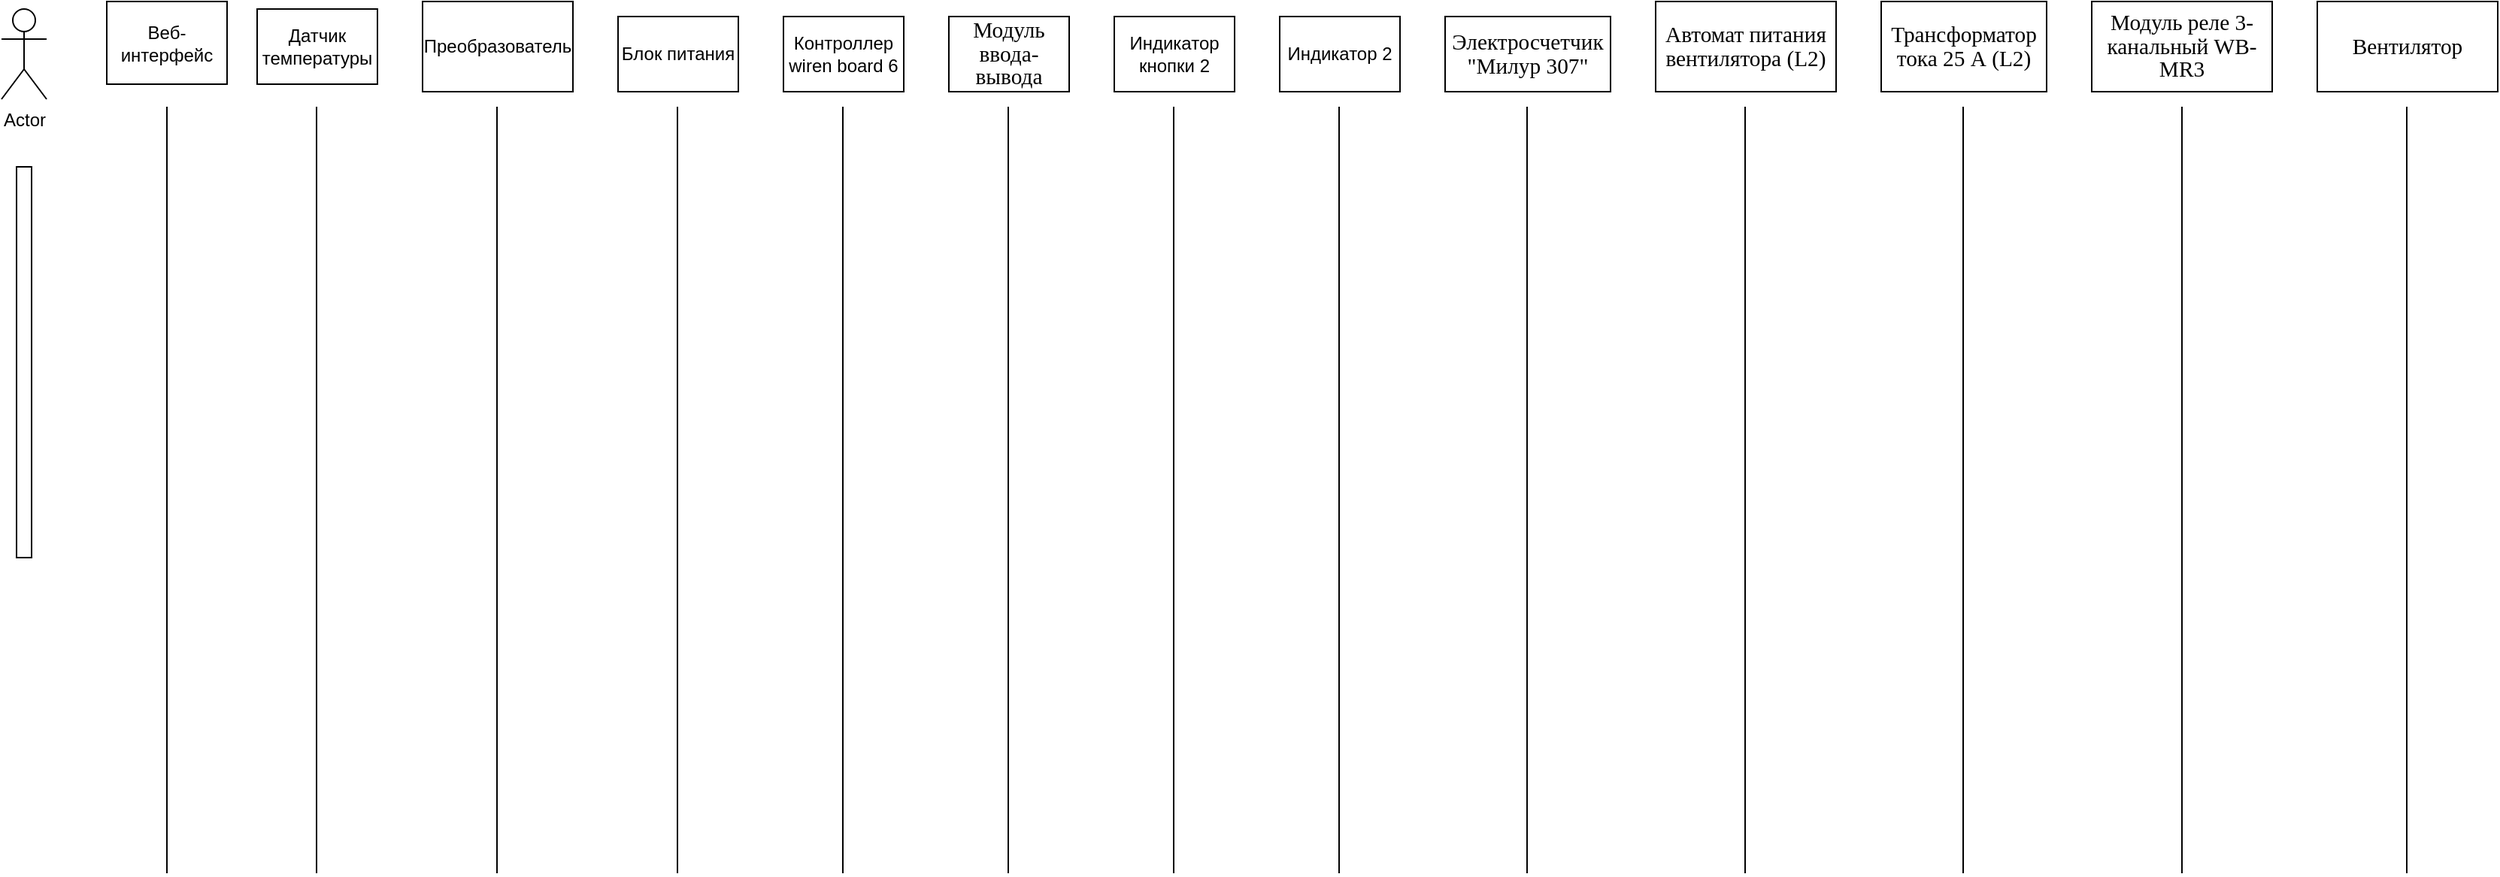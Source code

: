 <mxfile version="15.2.9" type="github">
  <diagram id="KK4vCECrZg8_5cVPXEZE" name="Page-1">
    <mxGraphModel dx="3076" dy="762" grid="1" gridSize="10" guides="1" tooltips="1" connect="1" arrows="1" fold="1" page="1" pageScale="1" pageWidth="1654" pageHeight="2336" math="0" shadow="0">
      <root>
        <mxCell id="0" />
        <mxCell id="1" parent="0" />
        <mxCell id="kdUZMOeOivJX-Wsksw9c-1" value="Actor" style="shape=umlActor;verticalLabelPosition=bottom;verticalAlign=top;html=1;outlineConnect=0;" vertex="1" parent="1">
          <mxGeometry x="-10" y="95" width="30" height="60" as="geometry" />
        </mxCell>
        <mxCell id="kdUZMOeOivJX-Wsksw9c-2" value="Датчик температуры" style="rounded=0;whiteSpace=wrap;html=1;" vertex="1" parent="1">
          <mxGeometry x="160" y="95" width="80" height="50" as="geometry" />
        </mxCell>
        <mxCell id="kdUZMOeOivJX-Wsksw9c-3" value="Преобразователь" style="rounded=0;whiteSpace=wrap;html=1;" vertex="1" parent="1">
          <mxGeometry x="270" y="90" width="100" height="60" as="geometry" />
        </mxCell>
        <mxCell id="kdUZMOeOivJX-Wsksw9c-4" value="Блок питания" style="rounded=0;whiteSpace=wrap;html=1;" vertex="1" parent="1">
          <mxGeometry x="400" y="100" width="80" height="50" as="geometry" />
        </mxCell>
        <mxCell id="kdUZMOeOivJX-Wsksw9c-5" value="Контроллер wiren board 6" style="rounded=0;whiteSpace=wrap;html=1;" vertex="1" parent="1">
          <mxGeometry x="510" y="100" width="80" height="50" as="geometry" />
        </mxCell>
        <mxCell id="kdUZMOeOivJX-Wsksw9c-6" value="&lt;span style=&quot;font-size: 11pt ; line-height: 107% ; font-family: &amp;#34;times new roman&amp;#34; , serif&quot;&gt;Модуль ввода-вывода&lt;/span&gt;" style="rounded=0;whiteSpace=wrap;html=1;" vertex="1" parent="1">
          <mxGeometry x="620" y="100" width="80" height="50" as="geometry" />
        </mxCell>
        <mxCell id="kdUZMOeOivJX-Wsksw9c-7" value="Индикатор кнопки 2" style="rounded=0;whiteSpace=wrap;html=1;" vertex="1" parent="1">
          <mxGeometry x="730" y="100" width="80" height="50" as="geometry" />
        </mxCell>
        <mxCell id="kdUZMOeOivJX-Wsksw9c-8" value="Индикатор 2" style="rounded=0;whiteSpace=wrap;html=1;" vertex="1" parent="1">
          <mxGeometry x="840" y="100" width="80" height="50" as="geometry" />
        </mxCell>
        <mxCell id="kdUZMOeOivJX-Wsksw9c-9" value="&lt;span style=&quot;font-size: 11pt ; line-height: 107% ; font-family: &amp;#34;times new roman&amp;#34; , serif&quot;&gt;Электросчетчик &quot;Милур 307&quot;&lt;/span&gt;" style="rounded=0;whiteSpace=wrap;html=1;" vertex="1" parent="1">
          <mxGeometry x="950" y="100" width="110" height="50" as="geometry" />
        </mxCell>
        <mxCell id="kdUZMOeOivJX-Wsksw9c-10" value="&lt;span style=&quot;font-size: 11pt ; line-height: 107% ; font-family: &amp;#34;times new roman&amp;#34; , serif&quot;&gt;Автомат питания вентилятора (L2)&lt;/span&gt;" style="rounded=0;whiteSpace=wrap;html=1;" vertex="1" parent="1">
          <mxGeometry x="1090" y="90" width="120" height="60" as="geometry" />
        </mxCell>
        <mxCell id="kdUZMOeOivJX-Wsksw9c-11" value="&lt;span style=&quot;font-size: 11pt ; line-height: 107% ; font-family: &amp;#34;times new roman&amp;#34; , serif&quot;&gt;Трансформатор тока 25 А (L2)&lt;/span&gt;" style="rounded=0;whiteSpace=wrap;html=1;" vertex="1" parent="1">
          <mxGeometry x="1240" y="90" width="110" height="60" as="geometry" />
        </mxCell>
        <mxCell id="kdUZMOeOivJX-Wsksw9c-12" value="&lt;span style=&quot;font-size: 11pt ; line-height: 107% ; font-family: &amp;#34;times new roman&amp;#34; , serif&quot;&gt;Модуль реле 3-канальный WB-MR3&lt;/span&gt;" style="rounded=0;whiteSpace=wrap;html=1;" vertex="1" parent="1">
          <mxGeometry x="1380" y="90" width="120" height="60" as="geometry" />
        </mxCell>
        <mxCell id="kdUZMOeOivJX-Wsksw9c-13" value="&lt;span style=&quot;font-size: 11pt ; line-height: 107% ; font-family: &amp;#34;times new roman&amp;#34; , serif&quot;&gt;Вентилятор&lt;/span&gt;" style="rounded=0;whiteSpace=wrap;html=1;" vertex="1" parent="1">
          <mxGeometry x="1530" y="90" width="120" height="60" as="geometry" />
        </mxCell>
        <mxCell id="kdUZMOeOivJX-Wsksw9c-14" value="Веб-интерфейс" style="rounded=0;whiteSpace=wrap;html=1;" vertex="1" parent="1">
          <mxGeometry x="60" y="90" width="80" height="55" as="geometry" />
        </mxCell>
        <mxCell id="kdUZMOeOivJX-Wsksw9c-15" value="" style="rounded=0;whiteSpace=wrap;html=1;" vertex="1" parent="1">
          <mxGeometry y="200" width="10" height="260" as="geometry" />
        </mxCell>
        <mxCell id="kdUZMOeOivJX-Wsksw9c-16" value="" style="endArrow=none;html=1;" edge="1" parent="1">
          <mxGeometry width="50" height="50" relative="1" as="geometry">
            <mxPoint x="100" y="670" as="sourcePoint" />
            <mxPoint x="100" y="160" as="targetPoint" />
          </mxGeometry>
        </mxCell>
        <mxCell id="kdUZMOeOivJX-Wsksw9c-17" value="" style="endArrow=none;html=1;" edge="1" parent="1">
          <mxGeometry width="50" height="50" relative="1" as="geometry">
            <mxPoint x="199.5" y="670" as="sourcePoint" />
            <mxPoint x="199.5" y="160" as="targetPoint" />
          </mxGeometry>
        </mxCell>
        <mxCell id="kdUZMOeOivJX-Wsksw9c-18" value="" style="endArrow=none;html=1;" edge="1" parent="1">
          <mxGeometry width="50" height="50" relative="1" as="geometry">
            <mxPoint x="319.5" y="670" as="sourcePoint" />
            <mxPoint x="319.5" y="160" as="targetPoint" />
          </mxGeometry>
        </mxCell>
        <mxCell id="kdUZMOeOivJX-Wsksw9c-19" value="" style="endArrow=none;html=1;" edge="1" parent="1">
          <mxGeometry width="50" height="50" relative="1" as="geometry">
            <mxPoint x="439.5" y="670" as="sourcePoint" />
            <mxPoint x="439.5" y="160" as="targetPoint" />
          </mxGeometry>
        </mxCell>
        <mxCell id="kdUZMOeOivJX-Wsksw9c-20" value="" style="endArrow=none;html=1;" edge="1" parent="1">
          <mxGeometry width="50" height="50" relative="1" as="geometry">
            <mxPoint x="549.5" y="670" as="sourcePoint" />
            <mxPoint x="549.5" y="160" as="targetPoint" />
          </mxGeometry>
        </mxCell>
        <mxCell id="kdUZMOeOivJX-Wsksw9c-21" value="" style="endArrow=none;html=1;" edge="1" parent="1">
          <mxGeometry width="50" height="50" relative="1" as="geometry">
            <mxPoint x="659.5" y="670" as="sourcePoint" />
            <mxPoint x="659.5" y="160" as="targetPoint" />
          </mxGeometry>
        </mxCell>
        <mxCell id="kdUZMOeOivJX-Wsksw9c-22" value="" style="endArrow=none;html=1;" edge="1" parent="1">
          <mxGeometry width="50" height="50" relative="1" as="geometry">
            <mxPoint x="769.5" y="670" as="sourcePoint" />
            <mxPoint x="769.5" y="160" as="targetPoint" />
          </mxGeometry>
        </mxCell>
        <mxCell id="kdUZMOeOivJX-Wsksw9c-23" value="" style="endArrow=none;html=1;" edge="1" parent="1">
          <mxGeometry width="50" height="50" relative="1" as="geometry">
            <mxPoint x="879.5" y="670" as="sourcePoint" />
            <mxPoint x="879.5" y="160" as="targetPoint" />
          </mxGeometry>
        </mxCell>
        <mxCell id="kdUZMOeOivJX-Wsksw9c-24" value="" style="endArrow=none;html=1;" edge="1" parent="1">
          <mxGeometry width="50" height="50" relative="1" as="geometry">
            <mxPoint x="1004.5" y="670" as="sourcePoint" />
            <mxPoint x="1004.5" y="160" as="targetPoint" />
          </mxGeometry>
        </mxCell>
        <mxCell id="kdUZMOeOivJX-Wsksw9c-25" value="" style="endArrow=none;html=1;" edge="1" parent="1">
          <mxGeometry width="50" height="50" relative="1" as="geometry">
            <mxPoint x="1149.5" y="670" as="sourcePoint" />
            <mxPoint x="1149.5" y="160" as="targetPoint" />
          </mxGeometry>
        </mxCell>
        <mxCell id="kdUZMOeOivJX-Wsksw9c-26" value="" style="endArrow=none;html=1;" edge="1" parent="1">
          <mxGeometry width="50" height="50" relative="1" as="geometry">
            <mxPoint x="1294.5" y="670" as="sourcePoint" />
            <mxPoint x="1294.5" y="160" as="targetPoint" />
          </mxGeometry>
        </mxCell>
        <mxCell id="kdUZMOeOivJX-Wsksw9c-27" value="" style="endArrow=none;html=1;" edge="1" parent="1">
          <mxGeometry width="50" height="50" relative="1" as="geometry">
            <mxPoint x="1440" y="670" as="sourcePoint" />
            <mxPoint x="1440" y="160" as="targetPoint" />
          </mxGeometry>
        </mxCell>
        <mxCell id="kdUZMOeOivJX-Wsksw9c-28" value="" style="endArrow=none;html=1;" edge="1" parent="1">
          <mxGeometry width="50" height="50" relative="1" as="geometry">
            <mxPoint x="1589.5" y="670" as="sourcePoint" />
            <mxPoint x="1589.5" y="160" as="targetPoint" />
          </mxGeometry>
        </mxCell>
      </root>
    </mxGraphModel>
  </diagram>
</mxfile>
